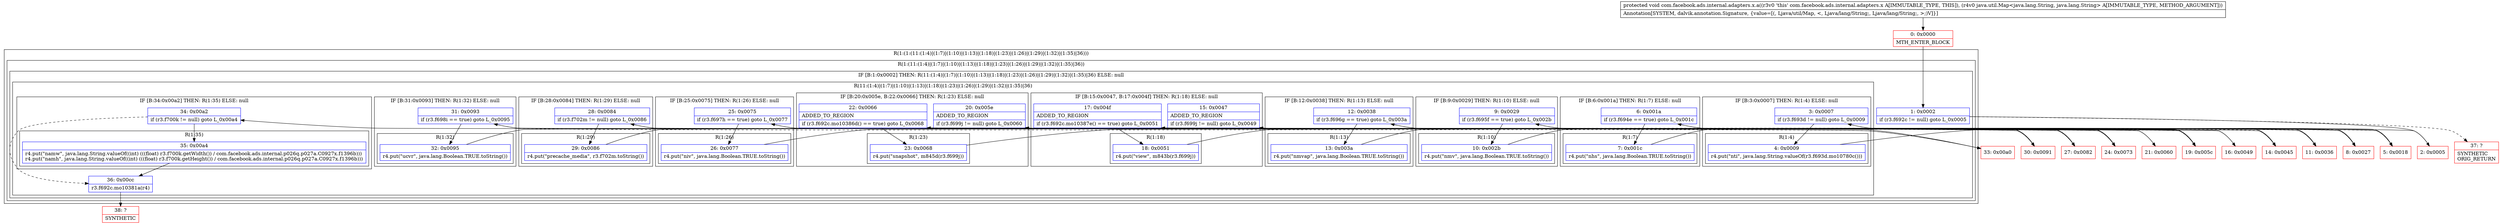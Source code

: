digraph "CFG forcom.facebook.ads.internal.adapters.x.a(Ljava\/util\/Map;)V" {
subgraph cluster_Region_1684892614 {
label = "R(1:(1:(11:(1:4)|(1:7)|(1:10)|(1:13)|(1:18)|(1:23)|(1:26)|(1:29)|(1:32)|(1:35)|36)))";
node [shape=record,color=blue];
subgraph cluster_Region_1499846170 {
label = "R(1:(11:(1:4)|(1:7)|(1:10)|(1:13)|(1:18)|(1:23)|(1:26)|(1:29)|(1:32)|(1:35)|36))";
node [shape=record,color=blue];
subgraph cluster_IfRegion_1262856848 {
label = "IF [B:1:0x0002] THEN: R(11:(1:4)|(1:7)|(1:10)|(1:13)|(1:18)|(1:23)|(1:26)|(1:29)|(1:32)|(1:35)|36) ELSE: null";
node [shape=record,color=blue];
Node_1 [shape=record,label="{1\:\ 0x0002|if (r3.f692c != null) goto L_0x0005\l}"];
subgraph cluster_Region_1439324055 {
label = "R(11:(1:4)|(1:7)|(1:10)|(1:13)|(1:18)|(1:23)|(1:26)|(1:29)|(1:32)|(1:35)|36)";
node [shape=record,color=blue];
subgraph cluster_IfRegion_1517692339 {
label = "IF [B:3:0x0007] THEN: R(1:4) ELSE: null";
node [shape=record,color=blue];
Node_3 [shape=record,label="{3\:\ 0x0007|if (r3.f693d != null) goto L_0x0009\l}"];
subgraph cluster_Region_760544737 {
label = "R(1:4)";
node [shape=record,color=blue];
Node_4 [shape=record,label="{4\:\ 0x0009|r4.put(\"nti\", java.lang.String.valueOf(r3.f693d.mo10780c()))\l}"];
}
}
subgraph cluster_IfRegion_1269027825 {
label = "IF [B:6:0x001a] THEN: R(1:7) ELSE: null";
node [shape=record,color=blue];
Node_6 [shape=record,label="{6\:\ 0x001a|if (r3.f694e == true) goto L_0x001c\l}"];
subgraph cluster_Region_1280459773 {
label = "R(1:7)";
node [shape=record,color=blue];
Node_7 [shape=record,label="{7\:\ 0x001c|r4.put(\"nhs\", java.lang.Boolean.TRUE.toString())\l}"];
}
}
subgraph cluster_IfRegion_669170809 {
label = "IF [B:9:0x0029] THEN: R(1:10) ELSE: null";
node [shape=record,color=blue];
Node_9 [shape=record,label="{9\:\ 0x0029|if (r3.f695f == true) goto L_0x002b\l}"];
subgraph cluster_Region_760477329 {
label = "R(1:10)";
node [shape=record,color=blue];
Node_10 [shape=record,label="{10\:\ 0x002b|r4.put(\"nmv\", java.lang.Boolean.TRUE.toString())\l}"];
}
}
subgraph cluster_IfRegion_2017105041 {
label = "IF [B:12:0x0038] THEN: R(1:13) ELSE: null";
node [shape=record,color=blue];
Node_12 [shape=record,label="{12\:\ 0x0038|if (r3.f696g == true) goto L_0x003a\l}"];
subgraph cluster_Region_640253376 {
label = "R(1:13)";
node [shape=record,color=blue];
Node_13 [shape=record,label="{13\:\ 0x003a|r4.put(\"nmvap\", java.lang.Boolean.TRUE.toString())\l}"];
}
}
subgraph cluster_IfRegion_337251336 {
label = "IF [B:15:0x0047, B:17:0x004f] THEN: R(1:18) ELSE: null";
node [shape=record,color=blue];
Node_15 [shape=record,label="{15\:\ 0x0047|ADDED_TO_REGION\l|if (r3.f699j != null) goto L_0x0049\l}"];
Node_17 [shape=record,label="{17\:\ 0x004f|ADDED_TO_REGION\l|if (r3.f692c.mo10387e() == true) goto L_0x0051\l}"];
subgraph cluster_Region_642750308 {
label = "R(1:18)";
node [shape=record,color=blue];
Node_18 [shape=record,label="{18\:\ 0x0051|r4.put(\"view\", m843b(r3.f699j))\l}"];
}
}
subgraph cluster_IfRegion_175964448 {
label = "IF [B:20:0x005e, B:22:0x0066] THEN: R(1:23) ELSE: null";
node [shape=record,color=blue];
Node_20 [shape=record,label="{20\:\ 0x005e|ADDED_TO_REGION\l|if (r3.f699j != null) goto L_0x0060\l}"];
Node_22 [shape=record,label="{22\:\ 0x0066|ADDED_TO_REGION\l|if (r3.f692c.mo10386d() == true) goto L_0x0068\l}"];
subgraph cluster_Region_1742191314 {
label = "R(1:23)";
node [shape=record,color=blue];
Node_23 [shape=record,label="{23\:\ 0x0068|r4.put(\"snapshot\", m845d(r3.f699j))\l}"];
}
}
subgraph cluster_IfRegion_594116716 {
label = "IF [B:25:0x0075] THEN: R(1:26) ELSE: null";
node [shape=record,color=blue];
Node_25 [shape=record,label="{25\:\ 0x0075|if (r3.f697h == true) goto L_0x0077\l}"];
subgraph cluster_Region_2034751442 {
label = "R(1:26)";
node [shape=record,color=blue];
Node_26 [shape=record,label="{26\:\ 0x0077|r4.put(\"niv\", java.lang.Boolean.TRUE.toString())\l}"];
}
}
subgraph cluster_IfRegion_466726363 {
label = "IF [B:28:0x0084] THEN: R(1:29) ELSE: null";
node [shape=record,color=blue];
Node_28 [shape=record,label="{28\:\ 0x0084|if (r3.f702m != null) goto L_0x0086\l}"];
subgraph cluster_Region_1091212633 {
label = "R(1:29)";
node [shape=record,color=blue];
Node_29 [shape=record,label="{29\:\ 0x0086|r4.put(\"precache_media\", r3.f702m.toString())\l}"];
}
}
subgraph cluster_IfRegion_781129716 {
label = "IF [B:31:0x0093] THEN: R(1:32) ELSE: null";
node [shape=record,color=blue];
Node_31 [shape=record,label="{31\:\ 0x0093|if (r3.f698i == true) goto L_0x0095\l}"];
subgraph cluster_Region_1764867248 {
label = "R(1:32)";
node [shape=record,color=blue];
Node_32 [shape=record,label="{32\:\ 0x0095|r4.put(\"ucvr\", java.lang.Boolean.TRUE.toString())\l}"];
}
}
subgraph cluster_IfRegion_2140695352 {
label = "IF [B:34:0x00a2] THEN: R(1:35) ELSE: null";
node [shape=record,color=blue];
Node_34 [shape=record,label="{34\:\ 0x00a2|if (r3.f700k != null) goto L_0x00a4\l}"];
subgraph cluster_Region_1781369295 {
label = "R(1:35)";
node [shape=record,color=blue];
Node_35 [shape=record,label="{35\:\ 0x00a4|r4.put(\"namw\", java.lang.String.valueOf((int) (((float) r3.f700k.getWidth()) \/ com.facebook.ads.internal.p026q.p027a.C0927x.f1396b)))\lr4.put(\"namh\", java.lang.String.valueOf((int) (((float) r3.f700k.getHeight()) \/ com.facebook.ads.internal.p026q.p027a.C0927x.f1396b)))\l}"];
}
}
Node_36 [shape=record,label="{36\:\ 0x00cc|r3.f692c.mo10381a(r4)\l}"];
}
}
}
}
Node_0 [shape=record,color=red,label="{0\:\ 0x0000|MTH_ENTER_BLOCK\l}"];
Node_2 [shape=record,color=red,label="{2\:\ 0x0005}"];
Node_5 [shape=record,color=red,label="{5\:\ 0x0018}"];
Node_8 [shape=record,color=red,label="{8\:\ 0x0027}"];
Node_11 [shape=record,color=red,label="{11\:\ 0x0036}"];
Node_14 [shape=record,color=red,label="{14\:\ 0x0045}"];
Node_16 [shape=record,color=red,label="{16\:\ 0x0049}"];
Node_19 [shape=record,color=red,label="{19\:\ 0x005c}"];
Node_21 [shape=record,color=red,label="{21\:\ 0x0060}"];
Node_24 [shape=record,color=red,label="{24\:\ 0x0073}"];
Node_27 [shape=record,color=red,label="{27\:\ 0x0082}"];
Node_30 [shape=record,color=red,label="{30\:\ 0x0091}"];
Node_33 [shape=record,color=red,label="{33\:\ 0x00a0}"];
Node_37 [shape=record,color=red,label="{37\:\ ?|SYNTHETIC\lORIG_RETURN\l}"];
Node_38 [shape=record,color=red,label="{38\:\ ?|SYNTHETIC\l}"];
MethodNode[shape=record,label="{protected void com.facebook.ads.internal.adapters.x.a((r3v0 'this' com.facebook.ads.internal.adapters.x A[IMMUTABLE_TYPE, THIS]), (r4v0 java.util.Map\<java.lang.String, java.lang.String\> A[IMMUTABLE_TYPE, METHOD_ARGUMENT]))  | Annotation[SYSTEM, dalvik.annotation.Signature, \{value=[(, Ljava\/util\/Map, \<, Ljava\/lang\/String;, Ljava\/lang\/String;, \>;)V]\}]\l}"];
MethodNode -> Node_0;
Node_1 -> Node_2;
Node_1 -> Node_37[style=dashed];
Node_3 -> Node_4;
Node_3 -> Node_5[style=dashed];
Node_4 -> Node_5;
Node_6 -> Node_7;
Node_6 -> Node_8[style=dashed];
Node_7 -> Node_8;
Node_9 -> Node_10;
Node_9 -> Node_11[style=dashed];
Node_10 -> Node_11;
Node_12 -> Node_13;
Node_12 -> Node_14[style=dashed];
Node_13 -> Node_14;
Node_15 -> Node_16;
Node_15 -> Node_19[style=dashed];
Node_17 -> Node_18;
Node_17 -> Node_19[style=dashed];
Node_18 -> Node_19;
Node_20 -> Node_21;
Node_20 -> Node_24[style=dashed];
Node_22 -> Node_23;
Node_22 -> Node_24[style=dashed];
Node_23 -> Node_24;
Node_25 -> Node_26;
Node_25 -> Node_27[style=dashed];
Node_26 -> Node_27;
Node_28 -> Node_29;
Node_28 -> Node_30[style=dashed];
Node_29 -> Node_30;
Node_31 -> Node_32;
Node_31 -> Node_33[style=dashed];
Node_32 -> Node_33;
Node_34 -> Node_35;
Node_34 -> Node_36[style=dashed];
Node_35 -> Node_36;
Node_36 -> Node_38;
Node_0 -> Node_1;
Node_2 -> Node_3;
Node_5 -> Node_6;
Node_8 -> Node_9;
Node_11 -> Node_12;
Node_14 -> Node_15;
Node_16 -> Node_17;
Node_19 -> Node_20;
Node_21 -> Node_22;
Node_24 -> Node_25;
Node_27 -> Node_28;
Node_30 -> Node_31;
Node_33 -> Node_34;
}

